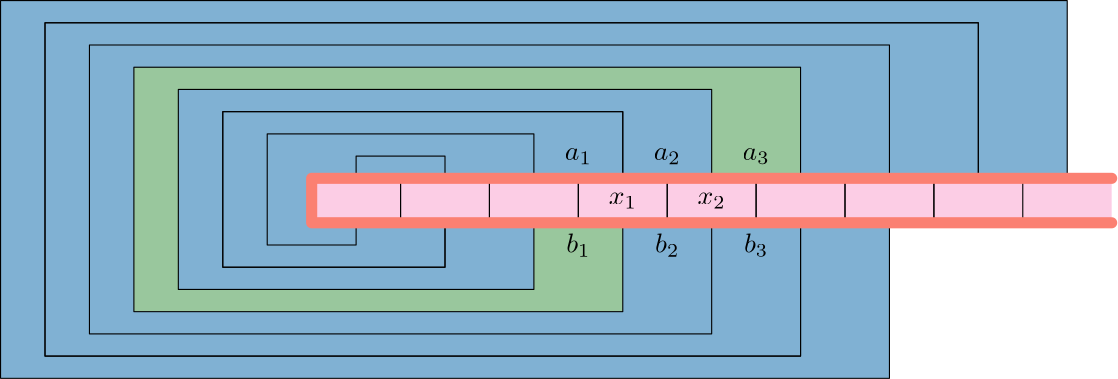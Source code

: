 <?xml version="1.0"?>
<!DOCTYPE ipe SYSTEM "ipe.dtd">
<ipe version="70218" creator="Ipe 7.2.18">
<info created="D:20200827093402" modified="D:20200827094303"/>
<ipestyle name="basic">
<symbol name="arrow/arc(spx)">
<path stroke="sym-stroke" fill="sym-stroke" pen="sym-pen">
0 0 m
-1 0.333 l
-1 -0.333 l
h
</path>
</symbol>
<symbol name="arrow/farc(spx)">
<path stroke="sym-stroke" fill="white" pen="sym-pen">
0 0 m
-1 0.333 l
-1 -0.333 l
h
</path>
</symbol>
<symbol name="arrow/ptarc(spx)">
<path stroke="sym-stroke" fill="sym-stroke" pen="sym-pen">
0 0 m
-1 0.333 l
-0.8 0 l
-1 -0.333 l
h
</path>
</symbol>
<symbol name="arrow/fptarc(spx)">
<path stroke="sym-stroke" fill="white" pen="sym-pen">
0 0 m
-1 0.333 l
-0.8 0 l
-1 -0.333 l
h
</path>
</symbol>
<symbol name="mark/circle(sx)" transformations="translations">
<path fill="sym-stroke">
0.6 0 0 0.6 0 0 e
0.4 0 0 0.4 0 0 e
</path>
</symbol>
<symbol name="mark/disk(sx)" transformations="translations">
<path fill="sym-stroke">
0.6 0 0 0.6 0 0 e
</path>
</symbol>
<symbol name="mark/fdisk(sfx)" transformations="translations">
<group>
<path fill="sym-fill">
0.5 0 0 0.5 0 0 e
</path>
<path fill="sym-stroke" fillrule="eofill">
0.6 0 0 0.6 0 0 e
0.4 0 0 0.4 0 0 e
</path>
</group>
</symbol>
<symbol name="mark/box(sx)" transformations="translations">
<path fill="sym-stroke" fillrule="eofill">
-0.6 -0.6 m
0.6 -0.6 l
0.6 0.6 l
-0.6 0.6 l
h
-0.4 -0.4 m
0.4 -0.4 l
0.4 0.4 l
-0.4 0.4 l
h
</path>
</symbol>
<symbol name="mark/square(sx)" transformations="translations">
<path fill="sym-stroke">
-0.6 -0.6 m
0.6 -0.6 l
0.6 0.6 l
-0.6 0.6 l
h
</path>
</symbol>
<symbol name="mark/fsquare(sfx)" transformations="translations">
<group>
<path fill="sym-fill">
-0.5 -0.5 m
0.5 -0.5 l
0.5 0.5 l
-0.5 0.5 l
h
</path>
<path fill="sym-stroke" fillrule="eofill">
-0.6 -0.6 m
0.6 -0.6 l
0.6 0.6 l
-0.6 0.6 l
h
-0.4 -0.4 m
0.4 -0.4 l
0.4 0.4 l
-0.4 0.4 l
h
</path>
</group>
</symbol>
<symbol name="mark/cross(sx)" transformations="translations">
<group>
<path fill="sym-stroke">
-0.43 -0.57 m
0.57 0.43 l
0.43 0.57 l
-0.57 -0.43 l
h
</path>
<path fill="sym-stroke">
-0.43 0.57 m
0.57 -0.43 l
0.43 -0.57 l
-0.57 0.43 l
h
</path>
</group>
</symbol>
<symbol name="arrow/fnormal(spx)">
<path stroke="sym-stroke" fill="white" pen="sym-pen">
0 0 m
-1 0.333 l
-1 -0.333 l
h
</path>
</symbol>
<symbol name="arrow/pointed(spx)">
<path stroke="sym-stroke" fill="sym-stroke" pen="sym-pen">
0 0 m
-1 0.333 l
-0.8 0 l
-1 -0.333 l
h
</path>
</symbol>
<symbol name="arrow/fpointed(spx)">
<path stroke="sym-stroke" fill="white" pen="sym-pen">
0 0 m
-1 0.333 l
-0.8 0 l
-1 -0.333 l
h
</path>
</symbol>
<symbol name="arrow/linear(spx)">
<path stroke="sym-stroke" pen="sym-pen">
-1 0.333 m
0 0 l
-1 -0.333 l
</path>
</symbol>
<symbol name="arrow/fdouble(spx)">
<path stroke="sym-stroke" fill="white" pen="sym-pen">
0 0 m
-1 0.333 l
-1 -0.333 l
h
-1 0 m
-2 0.333 l
-2 -0.333 l
h
</path>
</symbol>
<symbol name="arrow/double(spx)">
<path stroke="sym-stroke" fill="sym-stroke" pen="sym-pen">
0 0 m
-1 0.333 l
-1 -0.333 l
h
-1 0 m
-2 0.333 l
-2 -0.333 l
h
</path>
</symbol>
<symbol name="arrow/mid-normal(spx)">
<path stroke="sym-stroke" fill="sym-stroke" pen="sym-pen">
0.5 0 m
-0.5 0.333 l
-0.5 -0.333 l
h
</path>
</symbol>
<symbol name="arrow/mid-fnormal(spx)">
<path stroke="sym-stroke" fill="white" pen="sym-pen">
0.5 0 m
-0.5 0.333 l
-0.5 -0.333 l
h
</path>
</symbol>
<symbol name="arrow/mid-pointed(spx)">
<path stroke="sym-stroke" fill="sym-stroke" pen="sym-pen">
0.5 0 m
-0.5 0.333 l
-0.3 0 l
-0.5 -0.333 l
h
</path>
</symbol>
<symbol name="arrow/mid-fpointed(spx)">
<path stroke="sym-stroke" fill="white" pen="sym-pen">
0.5 0 m
-0.5 0.333 l
-0.3 0 l
-0.5 -0.333 l
h
</path>
</symbol>
<symbol name="arrow/mid-double(spx)">
<path stroke="sym-stroke" fill="sym-stroke" pen="sym-pen">
1 0 m
0 0.333 l
0 -0.333 l
h
0 0 m
-1 0.333 l
-1 -0.333 l
h
</path>
</symbol>
<symbol name="arrow/mid-fdouble(spx)">
<path stroke="sym-stroke" fill="white" pen="sym-pen">
1 0 m
0 0.333 l
0 -0.333 l
h
0 0 m
-1 0.333 l
-1 -0.333 l
h
</path>
</symbol>
<pen name="heavier" value="0.8"/>
<pen name="fat" value="1.2"/>
<pen name="ultrafat" value="2"/>
<symbolsize name="large" value="5"/>
<symbolsize name="small" value="2"/>
<symbolsize name="tiny" value="1.1"/>
<arrowsize name="large" value="10"/>
<arrowsize name="small" value="5"/>
<arrowsize name="tiny" value="3"/>
<color name="red" value="1 0 0"/>
<color name="blue" value="0 0 1"/>
<color name="green" value="0 1 0"/>
<color name="yellow" value="1 1 0"/>
<color name="orange" value="1 0.647 0"/>
<color name="gold" value="1 0.843 0"/>
<color name="purple" value="0.627 0.125 0.941"/>
<color name="gray" value="0.745"/>
<color name="brown" value="0.647 0.165 0.165"/>
<color name="navy" value="0 0 0.502"/>
<color name="pink" value="1 0.753 0.796"/>
<color name="seagreen" value="0.18 0.545 0.341"/>
<color name="turquoise" value="0.251 0.878 0.816"/>
<color name="violet" value="0.933 0.51 0.933"/>
<color name="darkblue" value="0 0 0.545"/>
<color name="darkcyan" value="0 0.545 0.545"/>
<color name="darkgray" value="0.663"/>
<color name="darkgreen" value="0 0.392 0"/>
<color name="darkmagenta" value="0.545 0 0.545"/>
<color name="darkorange" value="1 0.549 0"/>
<color name="darkred" value="0.545 0 0"/>
<color name="lightblue" value="0.678 0.847 0.902"/>
<color name="lightcyan" value="0.878 1 1"/>
<color name="lightgray" value="0.827"/>
<color name="lightgreen" value="0.565 0.933 0.565"/>
<color name="lightyellow" value="1 1 0.878"/>
<dashstyle name="dotted" value="[1 3] 0"/>
<dashstyle name="dashed" value="[4] 0"/>
<dashstyle name="dash dotted" value="[4 2 1 2] 0"/>
<dashstyle name="dash dot dotted" value="[4 2 1 2 1 2] 0"/>
<textsize name="large" value="\large"/>
<textsize name="Large" value="\Large"/>
<textsize name="LARGE" value="\LARGE"/>
<textsize name="huge" value="\huge"/>
<textsize name="Huge" value="\Huge"/>
<textsize name="small" value="\small"/>
<textsize name="footnote" value="\footnotesize"/>
<textsize name="tiny" value="\tiny"/>
<textstyle name="center" begin="\begin{center}" end="\end{center}"/>
<textstyle name="itemize" begin="\begin{itemize}" end="\end{itemize}"/>
<textstyle name="item" begin="\begin{itemize}\item{}" end="\end{itemize}"/>
<gridsize name="4 pts" value="4"/>
<gridsize name="8 pts (~3 mm)" value="8"/>
<gridsize name="16 pts (~6 mm)" value="16"/>
<gridsize name="32 pts (~12 mm)" value="32"/>
<gridsize name="10 pts (~3.5 mm)" value="10"/>
<gridsize name="20 pts (~7 mm)" value="20"/>
<gridsize name="14 pts (~5 mm)" value="14"/>
<gridsize name="28 pts (~10 mm)" value="28"/>
<gridsize name="56 pts (~20 mm)" value="56"/>
<anglesize name="90 deg" value="90"/>
<anglesize name="60 deg" value="60"/>
<anglesize name="45 deg" value="45"/>
<anglesize name="30 deg" value="30"/>
<anglesize name="22.5 deg" value="22.5"/>
<opacity name="10%" value="0.1"/>
<opacity name="30%" value="0.3"/>
<opacity name="50%" value="0.5"/>
<opacity name="75%" value="0.75"/>
<tiling name="falling" angle="-60" step="4" width="1"/>
<tiling name="rising" angle="30" step="4" width="1"/>
</ipestyle>
<ipestyle name="brew">
<pen name="fattyfatfat" value="4"/>
<color name="aliceblue" value="0.941 0.973 1"/>
<color name="brew1" value="0.552 0.827 0.78"/>
<color name="brew2" value="1 1 0.701"/>
<color name="brew3" value="0.745 0.729 0.854"/>
<color name="brew4" value="0.984 0.501 0.447"/>
<color name="brew5" value="0.501 0.694 0.827"/>
<color name="brew6" value="0.992 0.705 0.384"/>
<color name="brew7" value="0.701 0.87 0.411"/>
<color name="brew8" value="0.988 0.803 0.898"/>
</ipestyle>
<page>
<layer name="alpha"/>
<layer name="beta"/>
<layer name="colours"/>
<view layers="alpha beta colours" active="colours"/>
<path layer="colours" fill="brew5">
128 652 m
400 652 l
400 716 l
16 716 l
16 580 l
336 580 l
336 636 l
128 636 l
128 636 l
h
</path>
<path fill="brew8">
128 652 m
128 636 l
416 636 l
416 652 l
h
</path>
<path layer="beta" matrix="1 0 0 0.5 0 324" fill="brew7" opacity="50%" stroke-opacity="opaque">
240 624 m
240 560 l
64 560 l
64 736 l
304 736 l
304 656 l
272 656 l
272 720 l
80 720 l
80 576 l
208 576 l
208 624 l
h
</path>
<path layer="alpha" matrix="1 0 0 0.5 0 276" stroke="black">
192 752 m
192 720 l
224 720 l
224 752 l
h
</path>
<path matrix="1 0 0 0.5 0 276" stroke="black">
224 752 m
224 720 l
256 720 l
256 752 l
h
</path>
<path matrix="1 0 0 0.5 0 276" stroke="black">
256 752 m
256 720 l
288 720 l
288 752 l
h
</path>
<path matrix="1 0 0 0.5 0 276" stroke="black">
288 752 m
288 720 l
320 720 l
320 752 l
h
</path>
<text matrix="1 0 0 0.5 0 276" transformations="translations" pos="240 736" stroke="black" type="label" width="10.163" height="4.294" depth="1.49" halign="center" valign="center" style="math">x_1</text>
<text matrix="1 0 0 0.5 0 276" transformations="translations" pos="272 736" stroke="black" type="label" width="10.163" height="4.294" depth="1.49" halign="center" valign="center" style="math">x_2</text>
<path matrix="1 0 0 0.5 0 276" stroke="black">
160 752 m
160 720 l
192 720 l
192 752 l
h
</path>
<path matrix="1 0 0 0.5 0 276" stroke="black">
128 752 m
128 720 l
160 720 l
160 752 l
h
</path>
<path matrix="1 0 0 0.5 0 276" stroke="black">
144 768 m
144 752 l
176 752 l
176 768 l
h
</path>
<path matrix="1 0 0 0.5 0 276" stroke="black">
208 752 m
208 784 l
112 784 l
112 704 l
144 704 l
144 720 l
176 720 l
176 688 l
96 688 l
96 800 l
240 800 l
240 752 l
</path>
<path matrix="1 0 0 0.5 0 276" stroke="black">
208 720 m
208 672 l
80 672 l
80 816 l
272 816 l
272 752 l
240 752 l
240 800 l
96 800 l
96 688 l
176 688 l
176 720 l
</path>
<path matrix="1 0 0 0.5 0 276" stroke="black">
240 720 m
240 656 l
64 656 l
64 832 l
304 832 l
304 752 l
</path>
<path matrix="1 0 0 0.5 0 324" stroke="black">
272 624 m
272 544 l
48 544 l
48 752 l
336 752 l
336 656 l
368 656 l
368 768 l
32 768 l
32 528 l
304 528 l
304 624 l
h
</path>
<path matrix="1 0 0 0.5 0 324" stroke="black">
320 656 m
320 624 l
352 624 l
352 656 l
h
</path>
<path matrix="1 0 0 0.5 0 324" stroke="black">
336 624 m
336 512 l
16 512 l
16 784 l
400 784 l
400 656 l
368 656 l
368 768 l
32 768 l
32 528 l
304 528 l
304 624 l
</path>
<path matrix="1 0 0 0.5 0 324" stroke="black">
352 656 m
352 624 l
384 624 l
384 656 l
h
</path>
<path matrix="1 0 0 0.5 0 324" stroke="brew4" pen="fattyfatfat" cap="1">
416 656 m
128 656 l
128 624 l
416 624 l
</path>
<text matrix="1 0 0 0.5 -16 260" transformations="translations" pos="240 736" stroke="black" type="label" width="8.745" height="6.923" depth="1.49" halign="center" valign="center" style="math">b_1</text>
<text matrix="1 0 0 0.5 -16 260" transformations="translations" pos="272 736" stroke="black" type="label" width="8.745" height="6.923" depth="1.49" halign="center" valign="center" style="math">b_2</text>
<text matrix="1 0 0 0.5 16 260" transformations="translations" pos="272 736" stroke="black" type="label" width="8.745" height="6.923" depth="1.49" halign="center" valign="center" style="math">b_3</text>
<text matrix="1 0 0 0.5 -16 292" transformations="translations" pos="240 736" stroke="black" type="label" width="9.736" height="4.294" depth="1.49" halign="center" valign="center" style="math">a_1</text>
<text matrix="1 0 0 0.5 -16 292" transformations="translations" pos="272 736" stroke="black" type="label" width="9.736" height="4.294" depth="1.49" halign="center" valign="center" style="math">a_2</text>
<text matrix="1 0 0 0.5 16 292" transformations="translations" pos="272 736" stroke="black" type="label" width="9.736" height="4.294" depth="1.49" halign="center" valign="center" style="math">a_3</text>
</page>
</ipe>
